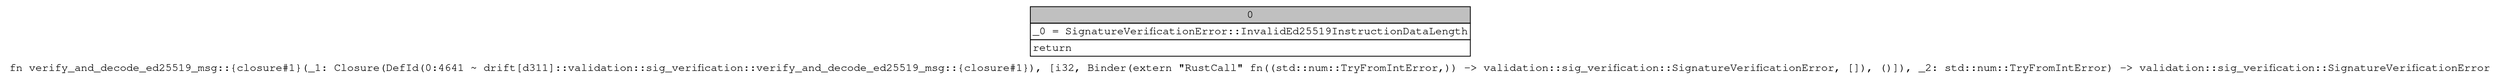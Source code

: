 digraph Mir_0_4641 {
    graph [fontname="Courier, monospace"];
    node [fontname="Courier, monospace"];
    edge [fontname="Courier, monospace"];
    label=<fn verify_and_decode_ed25519_msg::{closure#1}(_1: Closure(DefId(0:4641 ~ drift[d311]::validation::sig_verification::verify_and_decode_ed25519_msg::{closure#1}), [i32, Binder(extern &quot;RustCall&quot; fn((std::num::TryFromIntError,)) -&gt; validation::sig_verification::SignatureVerificationError, []), ()]), _2: std::num::TryFromIntError) -&gt; validation::sig_verification::SignatureVerificationError<br align="left"/>>;
    bb0__0_4641 [shape="none", label=<<table border="0" cellborder="1" cellspacing="0"><tr><td bgcolor="gray" align="center" colspan="1">0</td></tr><tr><td align="left" balign="left">_0 = SignatureVerificationError::InvalidEd25519InstructionDataLength<br/></td></tr><tr><td align="left">return</td></tr></table>>];
}
